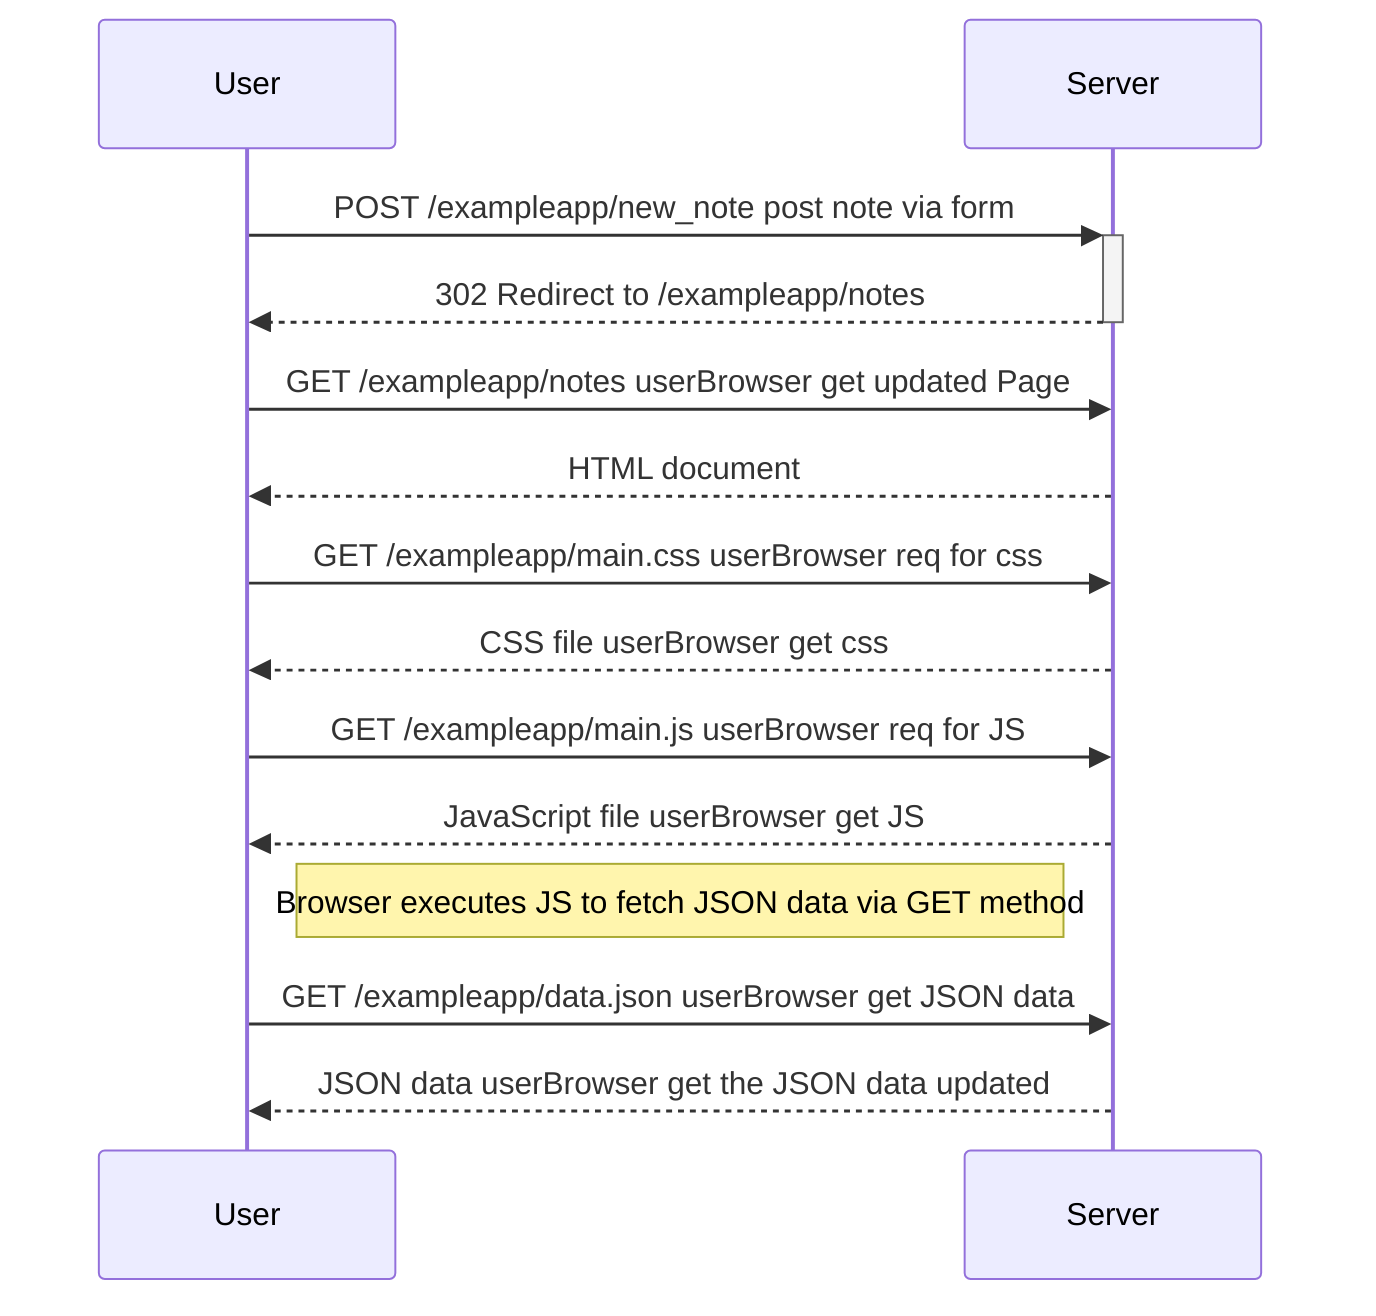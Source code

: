 sequenceDiagram
  participant Browser as User
  participant Server as Server

  Browser ->>+ Server: POST /exampleapp/new_note post note via form
  Server -->>- Browser: 302 Redirect to /exampleapp/notes
  Browser ->> Server: GET /exampleapp/notes userBrowser get updated Page
  Server -->> Browser: HTML document
  Browser ->> Server: GET /exampleapp/main.css userBrowser req for css
  Server -->> Browser: CSS file userBrowser get css
  Browser ->> Server: GET /exampleapp/main.js userBrowser req for JS
  Server -->> Browser: JavaScript file userBrowser get JS
  Note right of Browser: Browser executes JS to fetch JSON data via GET method
  Browser ->> Server: GET /exampleapp/data.json userBrowser get JSON data
  Server -->> Browser: JSON data userBrowser get the JSON data updated